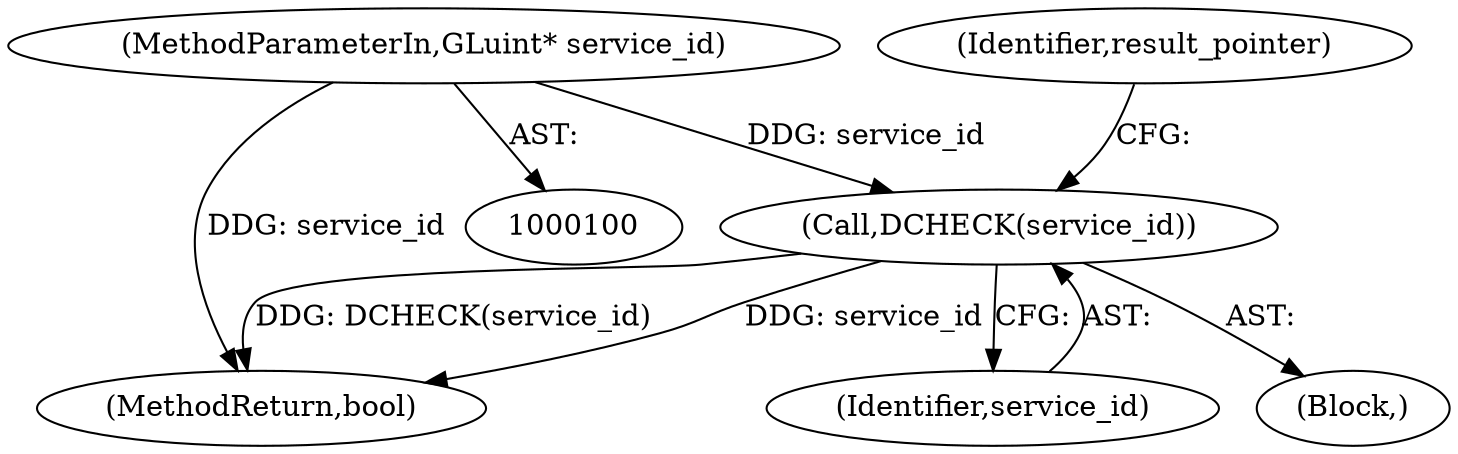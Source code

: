 digraph "1_Chrome_181c7400b2bf50ba02ac77149749fb419b4d4797@pointer" {
"1000107" [label="(MethodParameterIn,GLuint* service_id)"];
"1000113" [label="(Call,DCHECK(service_id))"];
"1000107" [label="(MethodParameterIn,GLuint* service_id)"];
"1000234" [label="(MethodReturn,bool)"];
"1000114" [label="(Identifier,service_id)"];
"1000113" [label="(Call,DCHECK(service_id))"];
"1000110" [label="(Block,)"];
"1000116" [label="(Identifier,result_pointer)"];
"1000107" -> "1000100"  [label="AST: "];
"1000107" -> "1000234"  [label="DDG: service_id"];
"1000107" -> "1000113"  [label="DDG: service_id"];
"1000113" -> "1000110"  [label="AST: "];
"1000113" -> "1000114"  [label="CFG: "];
"1000114" -> "1000113"  [label="AST: "];
"1000116" -> "1000113"  [label="CFG: "];
"1000113" -> "1000234"  [label="DDG: service_id"];
"1000113" -> "1000234"  [label="DDG: DCHECK(service_id)"];
}
